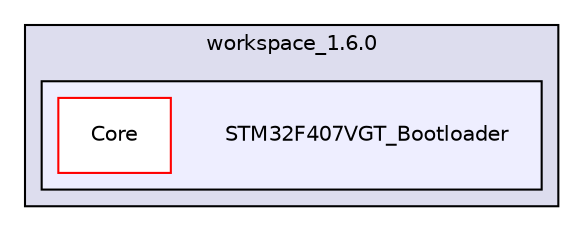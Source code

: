 digraph "C:/Users/mmitr/STM32CubeIDE/workspace_1.6.0/STM32F407VGT_Bootloader" {
  compound=true
  node [ fontsize="10", fontname="Helvetica"];
  edge [ labelfontsize="10", labelfontname="Helvetica"];
  subgraph clusterdir_1e65d6df7fb598be586b79597aba7ecb {
    graph [ bgcolor="#ddddee", pencolor="black", label="workspace_1.6.0" fontname="Helvetica", fontsize="10", URL="dir_1e65d6df7fb598be586b79597aba7ecb.html"]
  subgraph clusterdir_d0dfb2b05dd2d48855aed9b4b9a7407c {
    graph [ bgcolor="#eeeeff", pencolor="black", label="" URL="dir_d0dfb2b05dd2d48855aed9b4b9a7407c.html"];
    dir_d0dfb2b05dd2d48855aed9b4b9a7407c [shape=plaintext label="STM32F407VGT_Bootloader"];
  dir_da50d946415b18ceb8a96e8ca6395e22 [shape=box label="Core" fillcolor="white" style="filled" color="red" URL="dir_da50d946415b18ceb8a96e8ca6395e22.html"];
  }
  }
}
